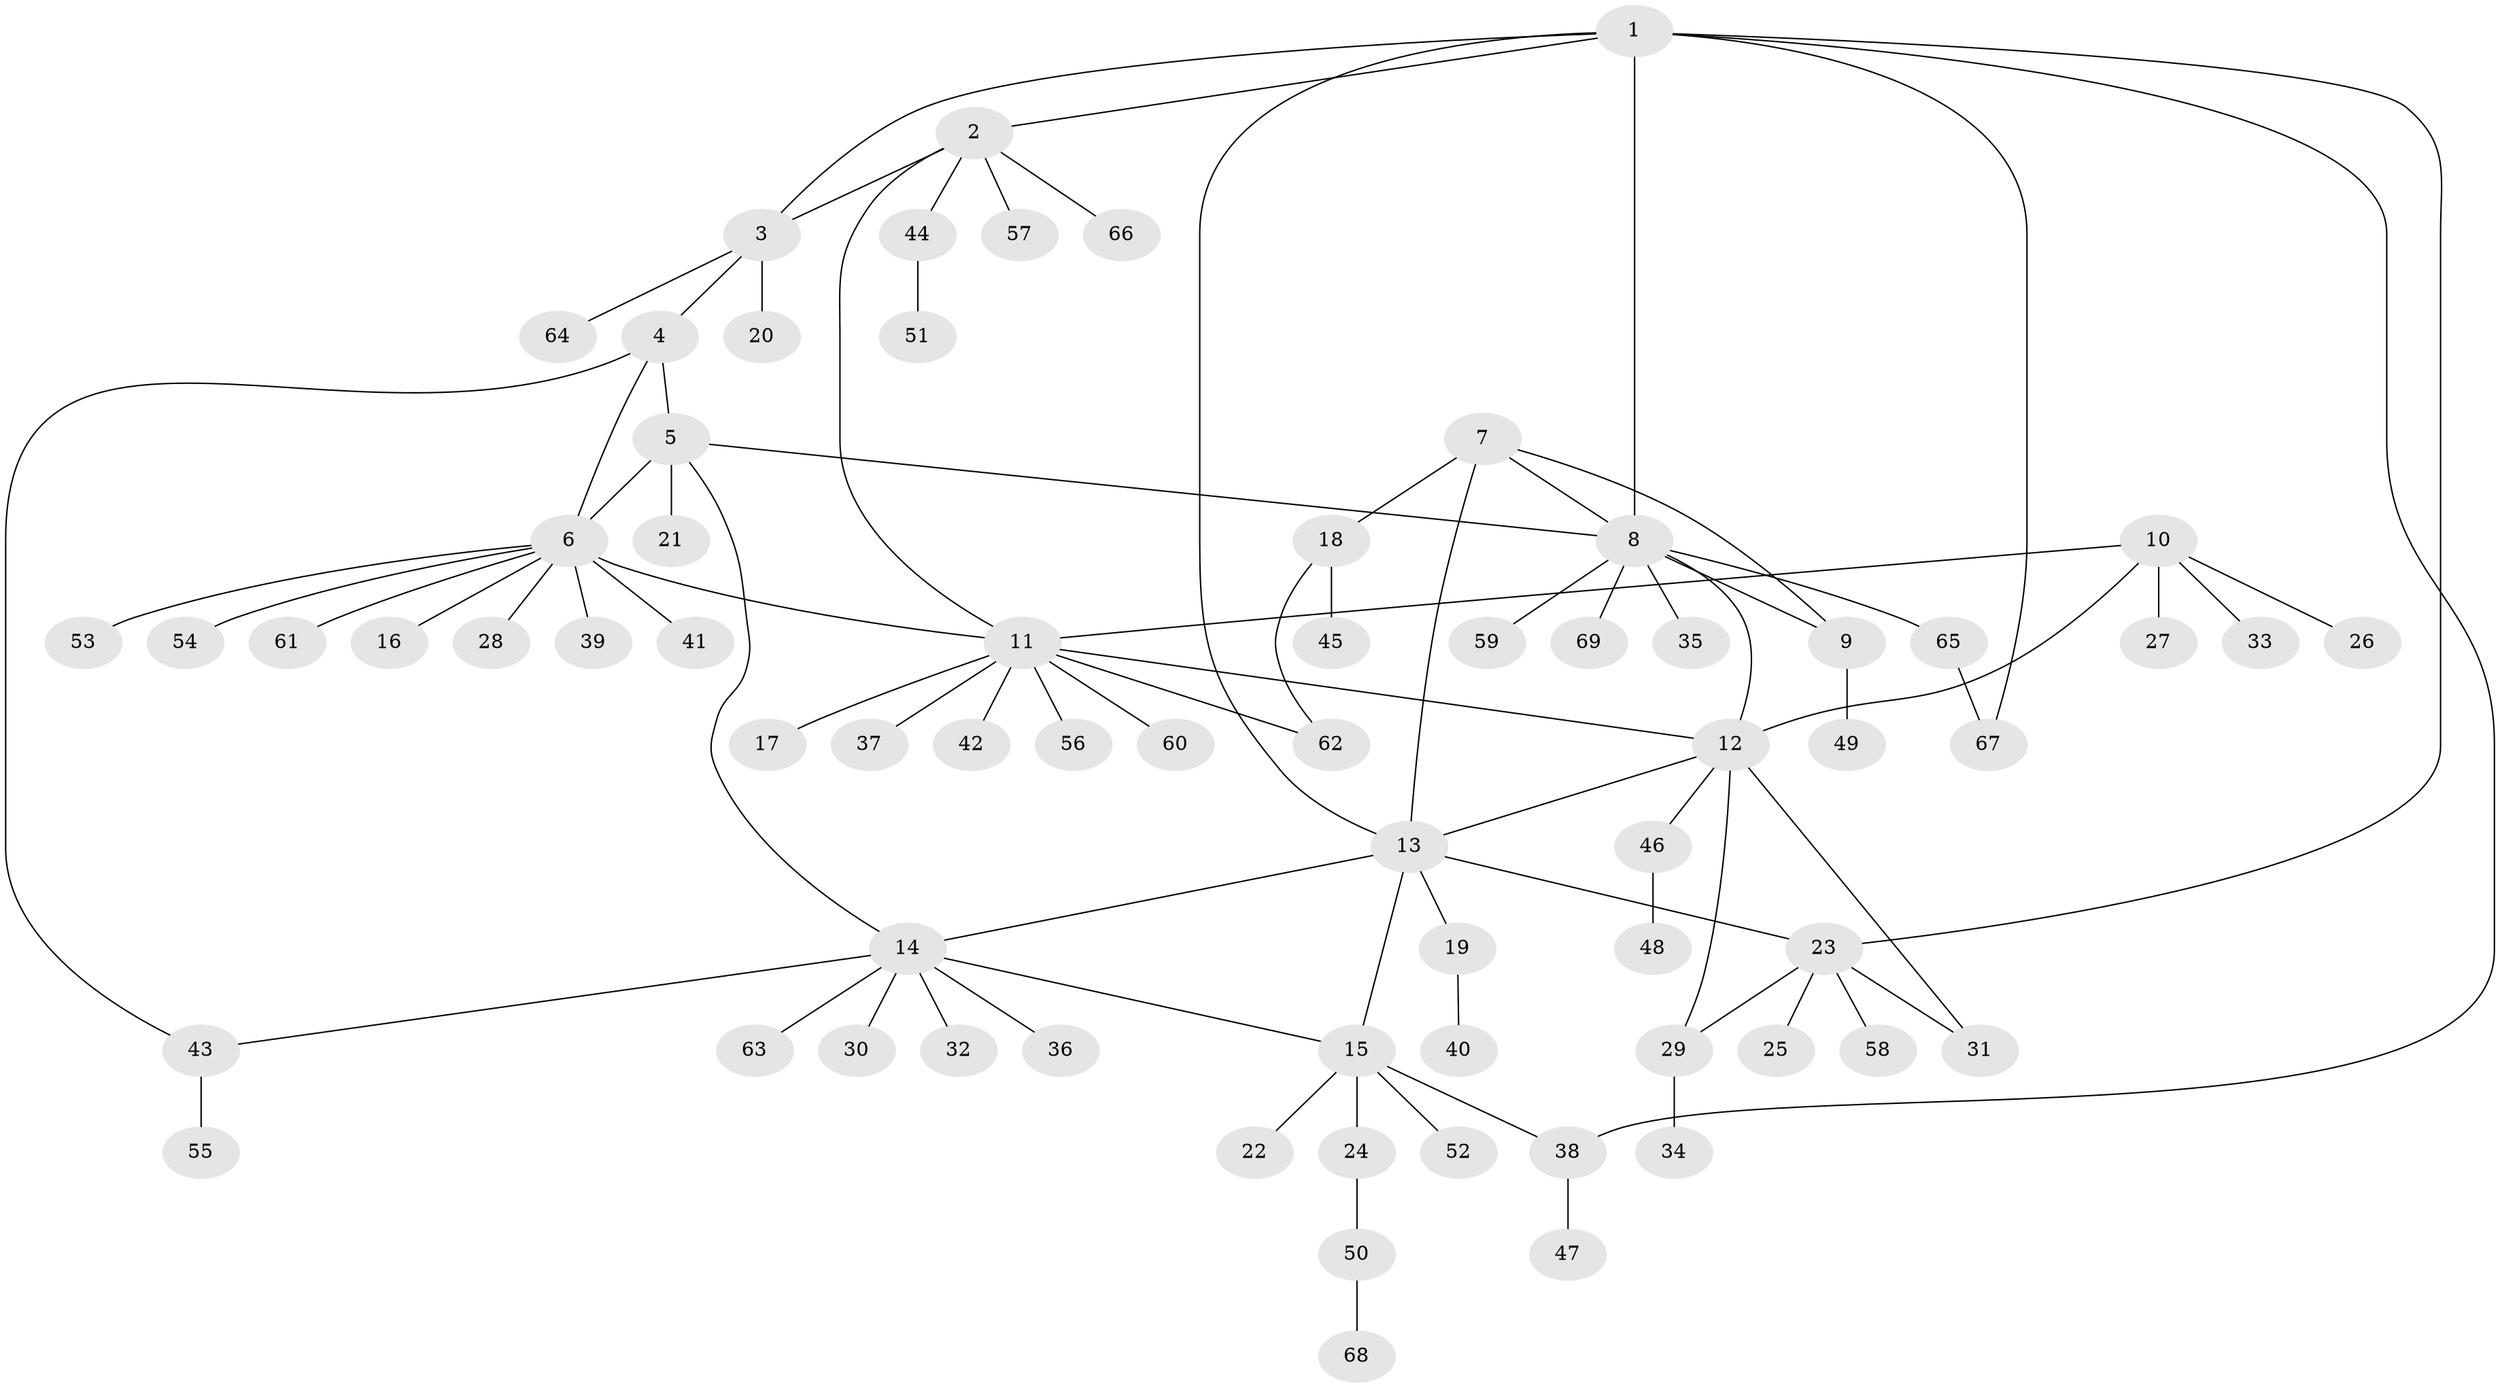 // coarse degree distribution, {4: 0.14285714285714285, 11: 0.023809523809523808, 7: 0.047619047619047616, 1: 0.5, 5: 0.023809523809523808, 2: 0.14285714285714285, 9: 0.023809523809523808, 8: 0.023809523809523808, 3: 0.047619047619047616, 6: 0.023809523809523808}
// Generated by graph-tools (version 1.1) at 2025/37/03/04/25 23:37:51]
// undirected, 69 vertices, 86 edges
graph export_dot {
  node [color=gray90,style=filled];
  1;
  2;
  3;
  4;
  5;
  6;
  7;
  8;
  9;
  10;
  11;
  12;
  13;
  14;
  15;
  16;
  17;
  18;
  19;
  20;
  21;
  22;
  23;
  24;
  25;
  26;
  27;
  28;
  29;
  30;
  31;
  32;
  33;
  34;
  35;
  36;
  37;
  38;
  39;
  40;
  41;
  42;
  43;
  44;
  45;
  46;
  47;
  48;
  49;
  50;
  51;
  52;
  53;
  54;
  55;
  56;
  57;
  58;
  59;
  60;
  61;
  62;
  63;
  64;
  65;
  66;
  67;
  68;
  69;
  1 -- 2;
  1 -- 3;
  1 -- 8;
  1 -- 13;
  1 -- 23;
  1 -- 38;
  1 -- 67;
  2 -- 3;
  2 -- 11;
  2 -- 44;
  2 -- 57;
  2 -- 66;
  3 -- 4;
  3 -- 20;
  3 -- 64;
  4 -- 5;
  4 -- 6;
  4 -- 43;
  5 -- 6;
  5 -- 8;
  5 -- 14;
  5 -- 21;
  6 -- 11;
  6 -- 16;
  6 -- 28;
  6 -- 39;
  6 -- 41;
  6 -- 53;
  6 -- 54;
  6 -- 61;
  7 -- 8;
  7 -- 9;
  7 -- 13;
  7 -- 18;
  8 -- 9;
  8 -- 12;
  8 -- 35;
  8 -- 59;
  8 -- 65;
  8 -- 69;
  9 -- 49;
  10 -- 11;
  10 -- 12;
  10 -- 26;
  10 -- 27;
  10 -- 33;
  11 -- 12;
  11 -- 17;
  11 -- 37;
  11 -- 42;
  11 -- 56;
  11 -- 60;
  11 -- 62;
  12 -- 13;
  12 -- 29;
  12 -- 31;
  12 -- 46;
  13 -- 14;
  13 -- 15;
  13 -- 19;
  13 -- 23;
  14 -- 15;
  14 -- 30;
  14 -- 32;
  14 -- 36;
  14 -- 43;
  14 -- 63;
  15 -- 22;
  15 -- 24;
  15 -- 38;
  15 -- 52;
  18 -- 45;
  18 -- 62;
  19 -- 40;
  23 -- 25;
  23 -- 29;
  23 -- 31;
  23 -- 58;
  24 -- 50;
  29 -- 34;
  38 -- 47;
  43 -- 55;
  44 -- 51;
  46 -- 48;
  50 -- 68;
  65 -- 67;
}
